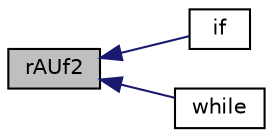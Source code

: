 digraph "rAUf2"
{
  bgcolor="transparent";
  edge [fontname="Helvetica",fontsize="10",labelfontname="Helvetica",labelfontsize="10"];
  node [fontname="Helvetica",fontsize="10",shape=record];
  rankdir="LR";
  Node21 [label="rAUf2",height=0.2,width=0.4,color="black", fillcolor="grey75", style="filled", fontcolor="black"];
  Node21 -> Node22 [dir="back",color="midnightblue",fontsize="10",style="solid",fontname="Helvetica"];
  Node22 [label="if",height=0.2,width=0.4,color="black",URL="$a39344.html#aa3d6c064055ba2de516e5bb5fe6ec5d0"];
  Node21 -> Node23 [dir="back",color="midnightblue",fontsize="10",style="solid",fontname="Helvetica"];
  Node23 [label="while",height=0.2,width=0.4,color="black",URL="$a39344.html#a0b9d5d8b1ecc0bf63b4c35f41598a500"];
}
